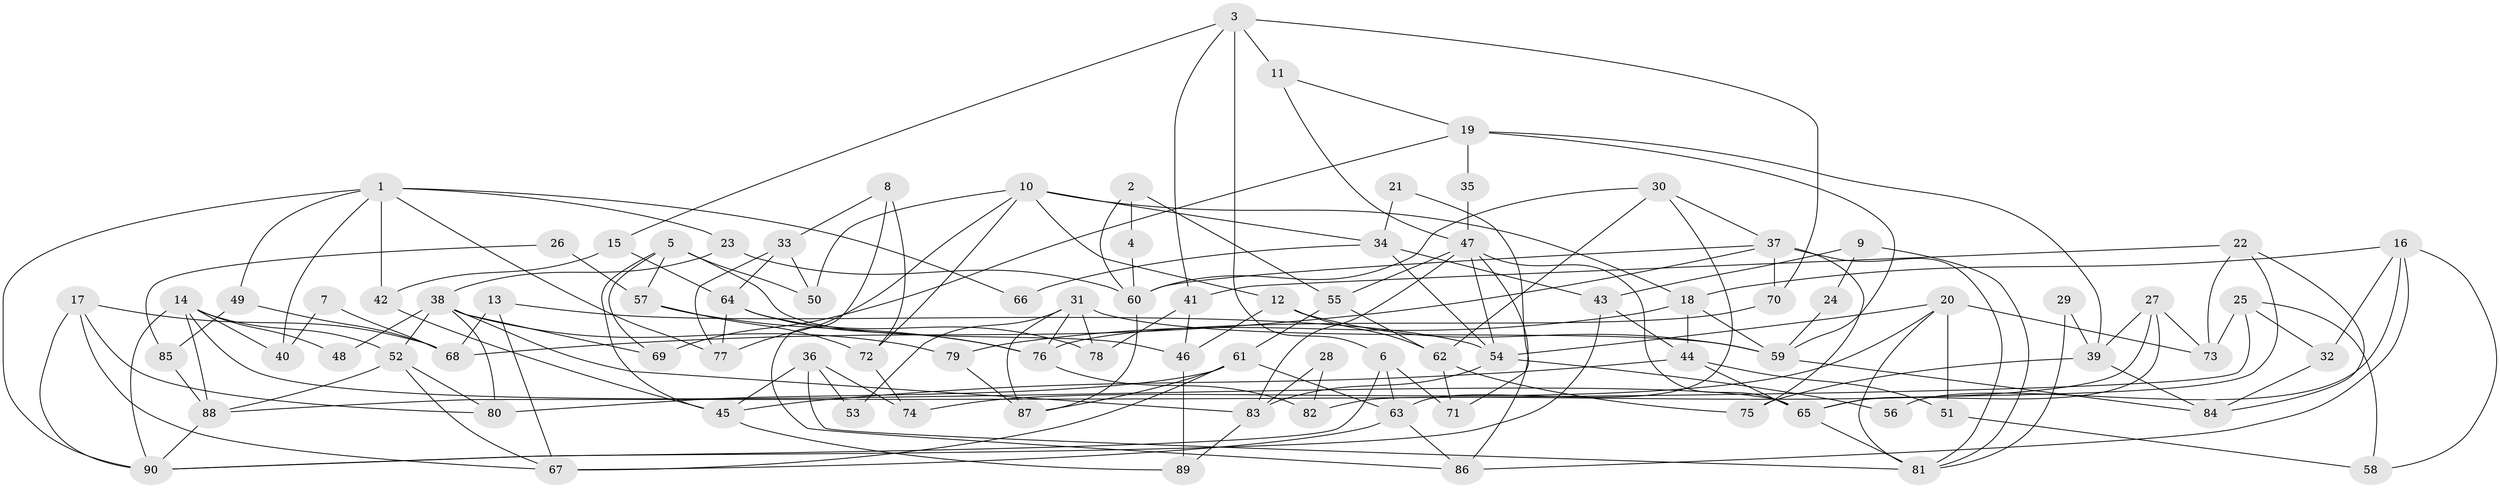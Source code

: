 // Generated by graph-tools (version 1.1) at 2025/26/03/09/25 03:26:20]
// undirected, 90 vertices, 180 edges
graph export_dot {
graph [start="1"]
  node [color=gray90,style=filled];
  1;
  2;
  3;
  4;
  5;
  6;
  7;
  8;
  9;
  10;
  11;
  12;
  13;
  14;
  15;
  16;
  17;
  18;
  19;
  20;
  21;
  22;
  23;
  24;
  25;
  26;
  27;
  28;
  29;
  30;
  31;
  32;
  33;
  34;
  35;
  36;
  37;
  38;
  39;
  40;
  41;
  42;
  43;
  44;
  45;
  46;
  47;
  48;
  49;
  50;
  51;
  52;
  53;
  54;
  55;
  56;
  57;
  58;
  59;
  60;
  61;
  62;
  63;
  64;
  65;
  66;
  67;
  68;
  69;
  70;
  71;
  72;
  73;
  74;
  75;
  76;
  77;
  78;
  79;
  80;
  81;
  82;
  83;
  84;
  85;
  86;
  87;
  88;
  89;
  90;
  1 -- 90;
  1 -- 42;
  1 -- 23;
  1 -- 40;
  1 -- 49;
  1 -- 66;
  1 -- 77;
  2 -- 55;
  2 -- 60;
  2 -- 4;
  3 -- 11;
  3 -- 41;
  3 -- 6;
  3 -- 15;
  3 -- 70;
  4 -- 60;
  5 -- 69;
  5 -- 45;
  5 -- 46;
  5 -- 50;
  5 -- 57;
  6 -- 63;
  6 -- 71;
  6 -- 90;
  7 -- 68;
  7 -- 40;
  8 -- 33;
  8 -- 86;
  8 -- 72;
  9 -- 43;
  9 -- 81;
  9 -- 24;
  10 -- 34;
  10 -- 77;
  10 -- 12;
  10 -- 18;
  10 -- 50;
  10 -- 72;
  11 -- 19;
  11 -- 47;
  12 -- 46;
  12 -- 59;
  12 -- 62;
  13 -- 67;
  13 -- 54;
  13 -- 68;
  14 -- 90;
  14 -- 65;
  14 -- 40;
  14 -- 48;
  14 -- 52;
  14 -- 88;
  15 -- 64;
  15 -- 42;
  16 -- 18;
  16 -- 86;
  16 -- 32;
  16 -- 56;
  16 -- 58;
  17 -- 67;
  17 -- 90;
  17 -- 68;
  17 -- 80;
  18 -- 59;
  18 -- 44;
  18 -- 79;
  19 -- 59;
  19 -- 39;
  19 -- 35;
  19 -- 69;
  20 -- 51;
  20 -- 81;
  20 -- 54;
  20 -- 73;
  20 -- 74;
  21 -- 71;
  21 -- 34;
  22 -- 84;
  22 -- 65;
  22 -- 41;
  22 -- 73;
  23 -- 38;
  23 -- 60;
  24 -- 59;
  25 -- 88;
  25 -- 73;
  25 -- 32;
  25 -- 58;
  26 -- 57;
  26 -- 85;
  27 -- 39;
  27 -- 73;
  27 -- 65;
  27 -- 82;
  28 -- 82;
  28 -- 83;
  29 -- 39;
  29 -- 81;
  30 -- 62;
  30 -- 37;
  30 -- 60;
  30 -- 63;
  31 -- 87;
  31 -- 76;
  31 -- 53;
  31 -- 59;
  31 -- 78;
  32 -- 84;
  33 -- 50;
  33 -- 77;
  33 -- 64;
  34 -- 54;
  34 -- 43;
  34 -- 66;
  35 -- 47;
  36 -- 81;
  36 -- 74;
  36 -- 45;
  36 -- 53;
  37 -- 60;
  37 -- 68;
  37 -- 70;
  37 -- 75;
  37 -- 81;
  38 -- 80;
  38 -- 52;
  38 -- 48;
  38 -- 69;
  38 -- 79;
  38 -- 83;
  39 -- 84;
  39 -- 75;
  41 -- 78;
  41 -- 46;
  42 -- 45;
  43 -- 90;
  43 -- 44;
  44 -- 45;
  44 -- 51;
  44 -- 65;
  45 -- 89;
  46 -- 89;
  47 -- 54;
  47 -- 65;
  47 -- 55;
  47 -- 83;
  47 -- 86;
  49 -- 68;
  49 -- 85;
  51 -- 58;
  52 -- 80;
  52 -- 67;
  52 -- 88;
  54 -- 83;
  54 -- 56;
  55 -- 61;
  55 -- 62;
  57 -- 72;
  57 -- 76;
  59 -- 84;
  60 -- 87;
  61 -- 63;
  61 -- 87;
  61 -- 67;
  61 -- 80;
  62 -- 71;
  62 -- 75;
  63 -- 67;
  63 -- 86;
  64 -- 76;
  64 -- 77;
  64 -- 78;
  65 -- 81;
  70 -- 76;
  72 -- 74;
  76 -- 82;
  79 -- 87;
  83 -- 89;
  85 -- 88;
  88 -- 90;
}
